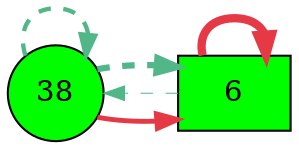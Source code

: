 digraph G{
rankdir=LR;
38 [style=filled, shape=circle, fillcolor="#00fe00", label="38"];
6 [style=filled, shape=box, fillcolor="#00fe00", label="6"];
6 -> 6 [color="#e63946",penwidth=4.00];
38 -> 6 [color="#e63946",penwidth=2.35];
38 -> 38 [color="#52b788",style=dashed,penwidth=2.09];
6 -> 38 [color="#52b788",style=dashed,penwidth=0.50];
38 -> 6 [color="#52b788",style=dashed,penwidth=3.00];
}